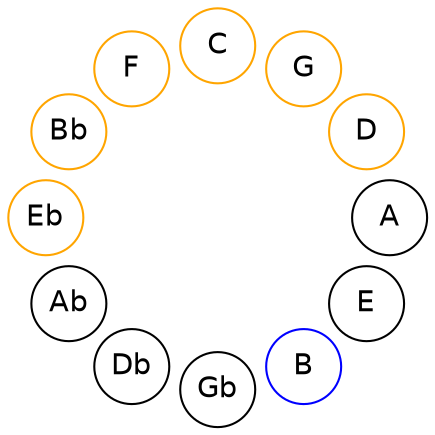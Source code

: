 
graph {

layout = circo;
mindist = .1

node [shape = circle, fontname = Helvetica, margin = 0]
edge [style=invis]

subgraph 1 {
	E -- B -- Gb -- Db -- Ab -- Eb -- Bb -- F -- C -- G -- D -- A -- E
}

B [color=blue];
Eb [color=orange];
Bb [color=orange];
F [color=orange];
C [color=orange];
G [color=orange];
D [color=orange];
}
